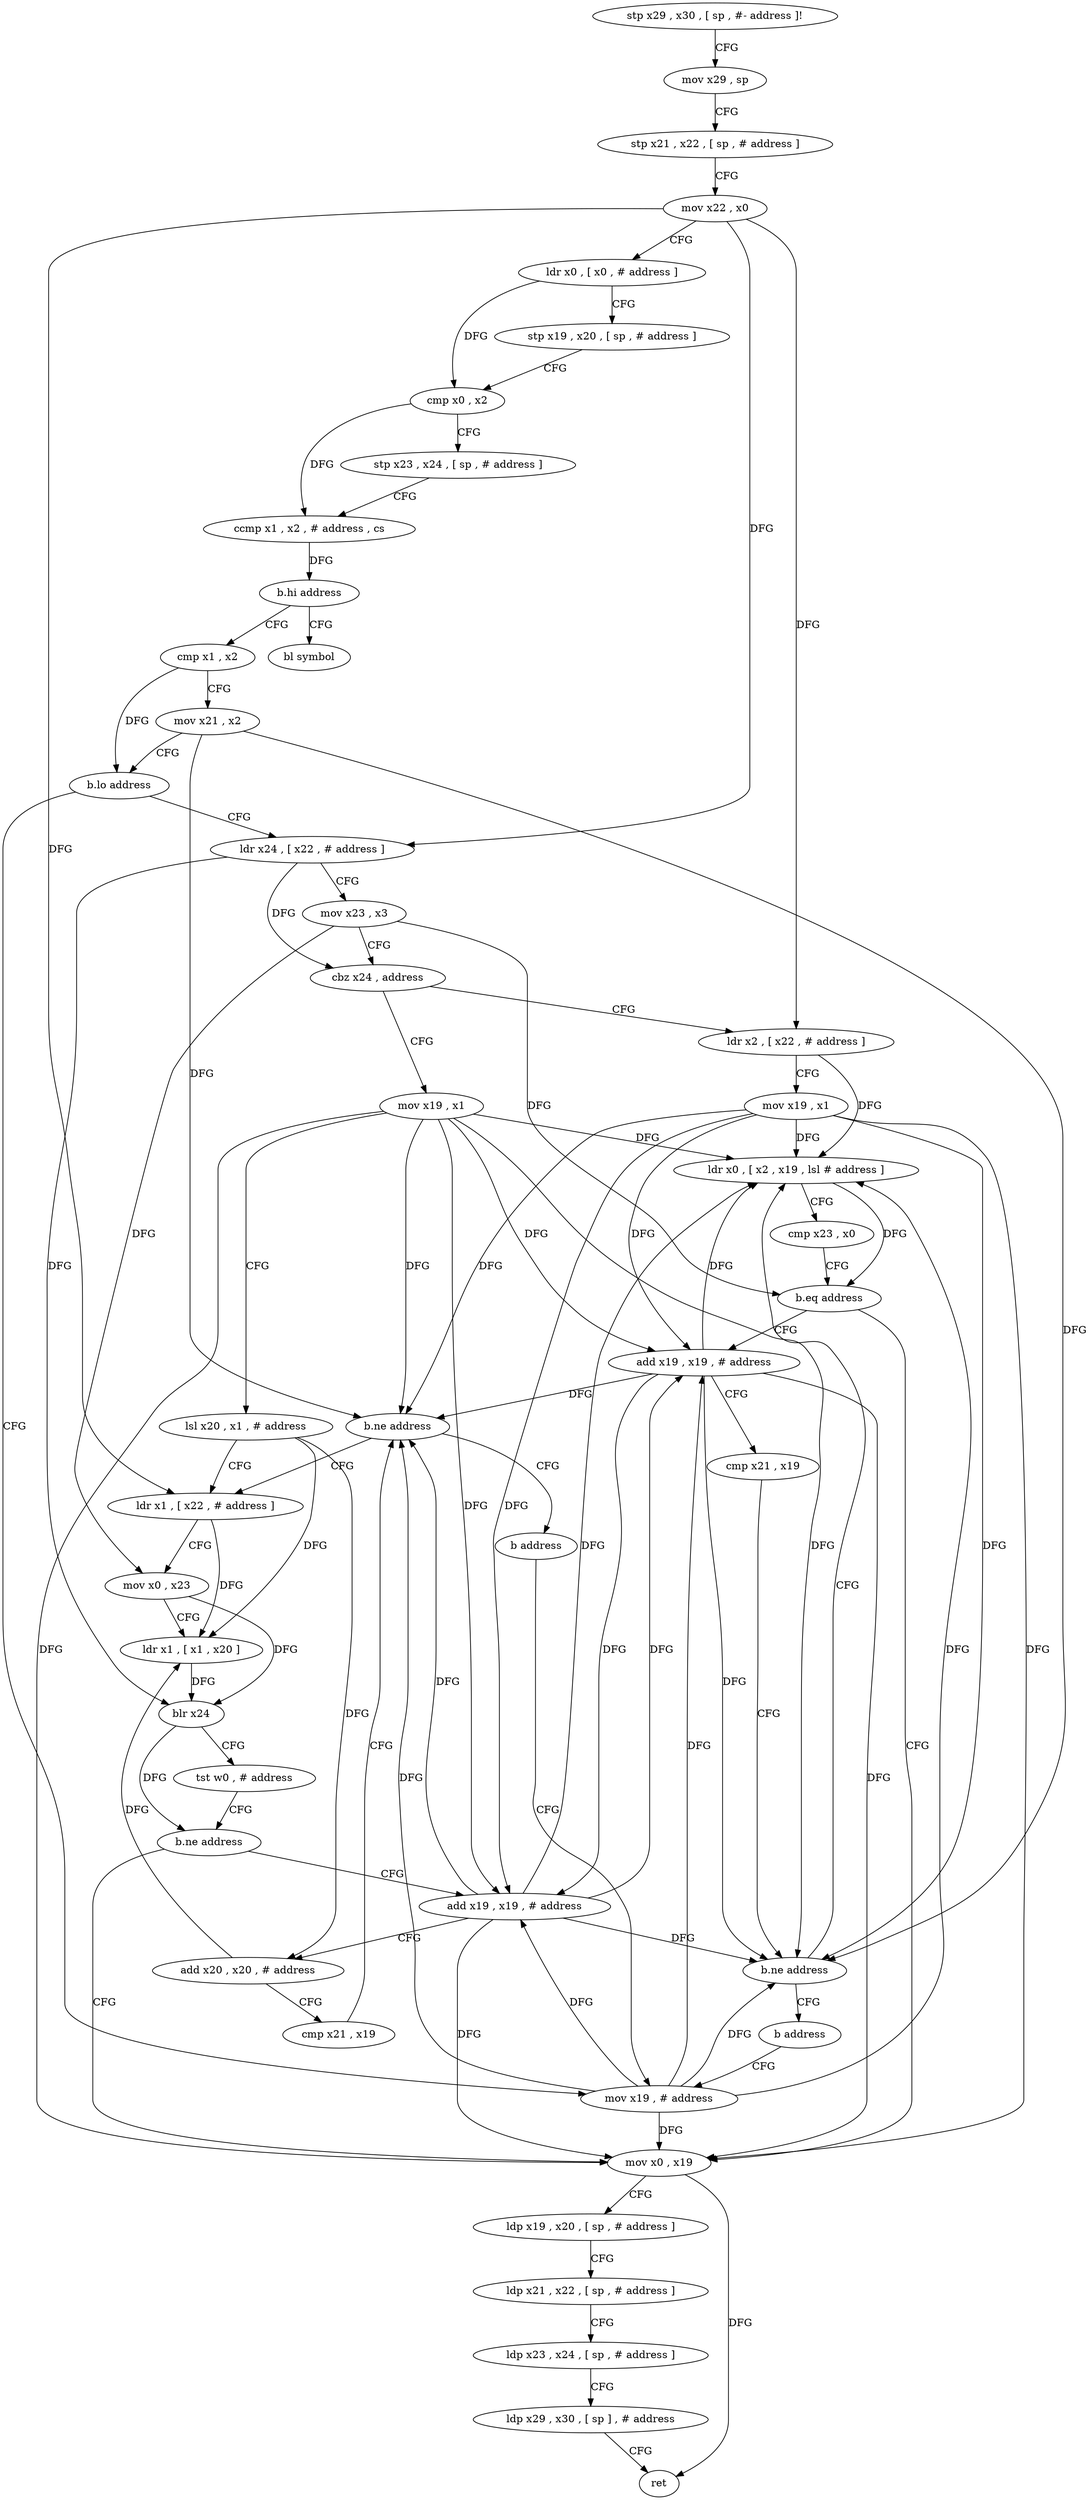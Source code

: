 digraph "func" {
"151424" [label = "stp x29 , x30 , [ sp , #- address ]!" ]
"151428" [label = "mov x29 , sp" ]
"151432" [label = "stp x21 , x22 , [ sp , # address ]" ]
"151436" [label = "mov x22 , x0" ]
"151440" [label = "ldr x0 , [ x0 , # address ]" ]
"151444" [label = "stp x19 , x20 , [ sp , # address ]" ]
"151448" [label = "cmp x0 , x2" ]
"151452" [label = "stp x23 , x24 , [ sp , # address ]" ]
"151456" [label = "ccmp x1 , x2 , # address , cs" ]
"151460" [label = "b.hi address" ]
"151604" [label = "bl symbol" ]
"151464" [label = "cmp x1 , x2" ]
"151468" [label = "mov x21 , x2" ]
"151472" [label = "b.lo address" ]
"151504" [label = "ldr x24 , [ x22 , # address ]" ]
"151476" [label = "mov x19 , # address" ]
"151508" [label = "mov x23 , x3" ]
"151512" [label = "cbz x24 , address" ]
"151568" [label = "ldr x2 , [ x22 , # address ]" ]
"151516" [label = "mov x19 , x1" ]
"151480" [label = "mov x0 , x19" ]
"151572" [label = "mov x19 , x1" ]
"151576" [label = "ldr x0 , [ x2 , x19 , lsl # address ]" ]
"151520" [label = "lsl x20 , x1 , # address" ]
"151524" [label = "ldr x1 , [ x22 , # address ]" ]
"151484" [label = "ldp x19 , x20 , [ sp , # address ]" ]
"151488" [label = "ldp x21 , x22 , [ sp , # address ]" ]
"151492" [label = "ldp x23 , x24 , [ sp , # address ]" ]
"151496" [label = "ldp x29 , x30 , [ sp ] , # address" ]
"151500" [label = "ret" ]
"151588" [label = "add x19 , x19 , # address" ]
"151592" [label = "cmp x21 , x19" ]
"151596" [label = "b.ne address" ]
"151600" [label = "b address" ]
"151548" [label = "add x19 , x19 , # address" ]
"151552" [label = "add x20 , x20 , # address" ]
"151556" [label = "cmp x21 , x19" ]
"151560" [label = "b.ne address" ]
"151564" [label = "b address" ]
"151580" [label = "cmp x23 , x0" ]
"151584" [label = "b.eq address" ]
"151528" [label = "mov x0 , x23" ]
"151532" [label = "ldr x1 , [ x1 , x20 ]" ]
"151536" [label = "blr x24" ]
"151540" [label = "tst w0 , # address" ]
"151544" [label = "b.ne address" ]
"151424" -> "151428" [ label = "CFG" ]
"151428" -> "151432" [ label = "CFG" ]
"151432" -> "151436" [ label = "CFG" ]
"151436" -> "151440" [ label = "CFG" ]
"151436" -> "151504" [ label = "DFG" ]
"151436" -> "151568" [ label = "DFG" ]
"151436" -> "151524" [ label = "DFG" ]
"151440" -> "151444" [ label = "CFG" ]
"151440" -> "151448" [ label = "DFG" ]
"151444" -> "151448" [ label = "CFG" ]
"151448" -> "151452" [ label = "CFG" ]
"151448" -> "151456" [ label = "DFG" ]
"151452" -> "151456" [ label = "CFG" ]
"151456" -> "151460" [ label = "DFG" ]
"151460" -> "151604" [ label = "CFG" ]
"151460" -> "151464" [ label = "CFG" ]
"151464" -> "151468" [ label = "CFG" ]
"151464" -> "151472" [ label = "DFG" ]
"151468" -> "151472" [ label = "CFG" ]
"151468" -> "151596" [ label = "DFG" ]
"151468" -> "151560" [ label = "DFG" ]
"151472" -> "151504" [ label = "CFG" ]
"151472" -> "151476" [ label = "CFG" ]
"151504" -> "151508" [ label = "CFG" ]
"151504" -> "151512" [ label = "DFG" ]
"151504" -> "151536" [ label = "DFG" ]
"151476" -> "151480" [ label = "DFG" ]
"151476" -> "151576" [ label = "DFG" ]
"151476" -> "151588" [ label = "DFG" ]
"151476" -> "151596" [ label = "DFG" ]
"151476" -> "151548" [ label = "DFG" ]
"151476" -> "151560" [ label = "DFG" ]
"151508" -> "151512" [ label = "CFG" ]
"151508" -> "151584" [ label = "DFG" ]
"151508" -> "151528" [ label = "DFG" ]
"151512" -> "151568" [ label = "CFG" ]
"151512" -> "151516" [ label = "CFG" ]
"151568" -> "151572" [ label = "CFG" ]
"151568" -> "151576" [ label = "DFG" ]
"151516" -> "151520" [ label = "CFG" ]
"151516" -> "151480" [ label = "DFG" ]
"151516" -> "151576" [ label = "DFG" ]
"151516" -> "151588" [ label = "DFG" ]
"151516" -> "151596" [ label = "DFG" ]
"151516" -> "151548" [ label = "DFG" ]
"151516" -> "151560" [ label = "DFG" ]
"151480" -> "151484" [ label = "CFG" ]
"151480" -> "151500" [ label = "DFG" ]
"151572" -> "151576" [ label = "DFG" ]
"151572" -> "151480" [ label = "DFG" ]
"151572" -> "151588" [ label = "DFG" ]
"151572" -> "151596" [ label = "DFG" ]
"151572" -> "151548" [ label = "DFG" ]
"151572" -> "151560" [ label = "DFG" ]
"151576" -> "151580" [ label = "CFG" ]
"151576" -> "151584" [ label = "DFG" ]
"151520" -> "151524" [ label = "CFG" ]
"151520" -> "151532" [ label = "DFG" ]
"151520" -> "151552" [ label = "DFG" ]
"151524" -> "151528" [ label = "CFG" ]
"151524" -> "151532" [ label = "DFG" ]
"151484" -> "151488" [ label = "CFG" ]
"151488" -> "151492" [ label = "CFG" ]
"151492" -> "151496" [ label = "CFG" ]
"151496" -> "151500" [ label = "CFG" ]
"151588" -> "151592" [ label = "CFG" ]
"151588" -> "151480" [ label = "DFG" ]
"151588" -> "151576" [ label = "DFG" ]
"151588" -> "151596" [ label = "DFG" ]
"151588" -> "151548" [ label = "DFG" ]
"151588" -> "151560" [ label = "DFG" ]
"151592" -> "151596" [ label = "CFG" ]
"151596" -> "151576" [ label = "CFG" ]
"151596" -> "151600" [ label = "CFG" ]
"151600" -> "151476" [ label = "CFG" ]
"151548" -> "151552" [ label = "CFG" ]
"151548" -> "151480" [ label = "DFG" ]
"151548" -> "151576" [ label = "DFG" ]
"151548" -> "151588" [ label = "DFG" ]
"151548" -> "151596" [ label = "DFG" ]
"151548" -> "151560" [ label = "DFG" ]
"151552" -> "151556" [ label = "CFG" ]
"151552" -> "151532" [ label = "DFG" ]
"151556" -> "151560" [ label = "CFG" ]
"151560" -> "151524" [ label = "CFG" ]
"151560" -> "151564" [ label = "CFG" ]
"151564" -> "151476" [ label = "CFG" ]
"151580" -> "151584" [ label = "CFG" ]
"151584" -> "151480" [ label = "CFG" ]
"151584" -> "151588" [ label = "CFG" ]
"151528" -> "151532" [ label = "CFG" ]
"151528" -> "151536" [ label = "DFG" ]
"151532" -> "151536" [ label = "DFG" ]
"151536" -> "151540" [ label = "CFG" ]
"151536" -> "151544" [ label = "DFG" ]
"151540" -> "151544" [ label = "CFG" ]
"151544" -> "151480" [ label = "CFG" ]
"151544" -> "151548" [ label = "CFG" ]
}

